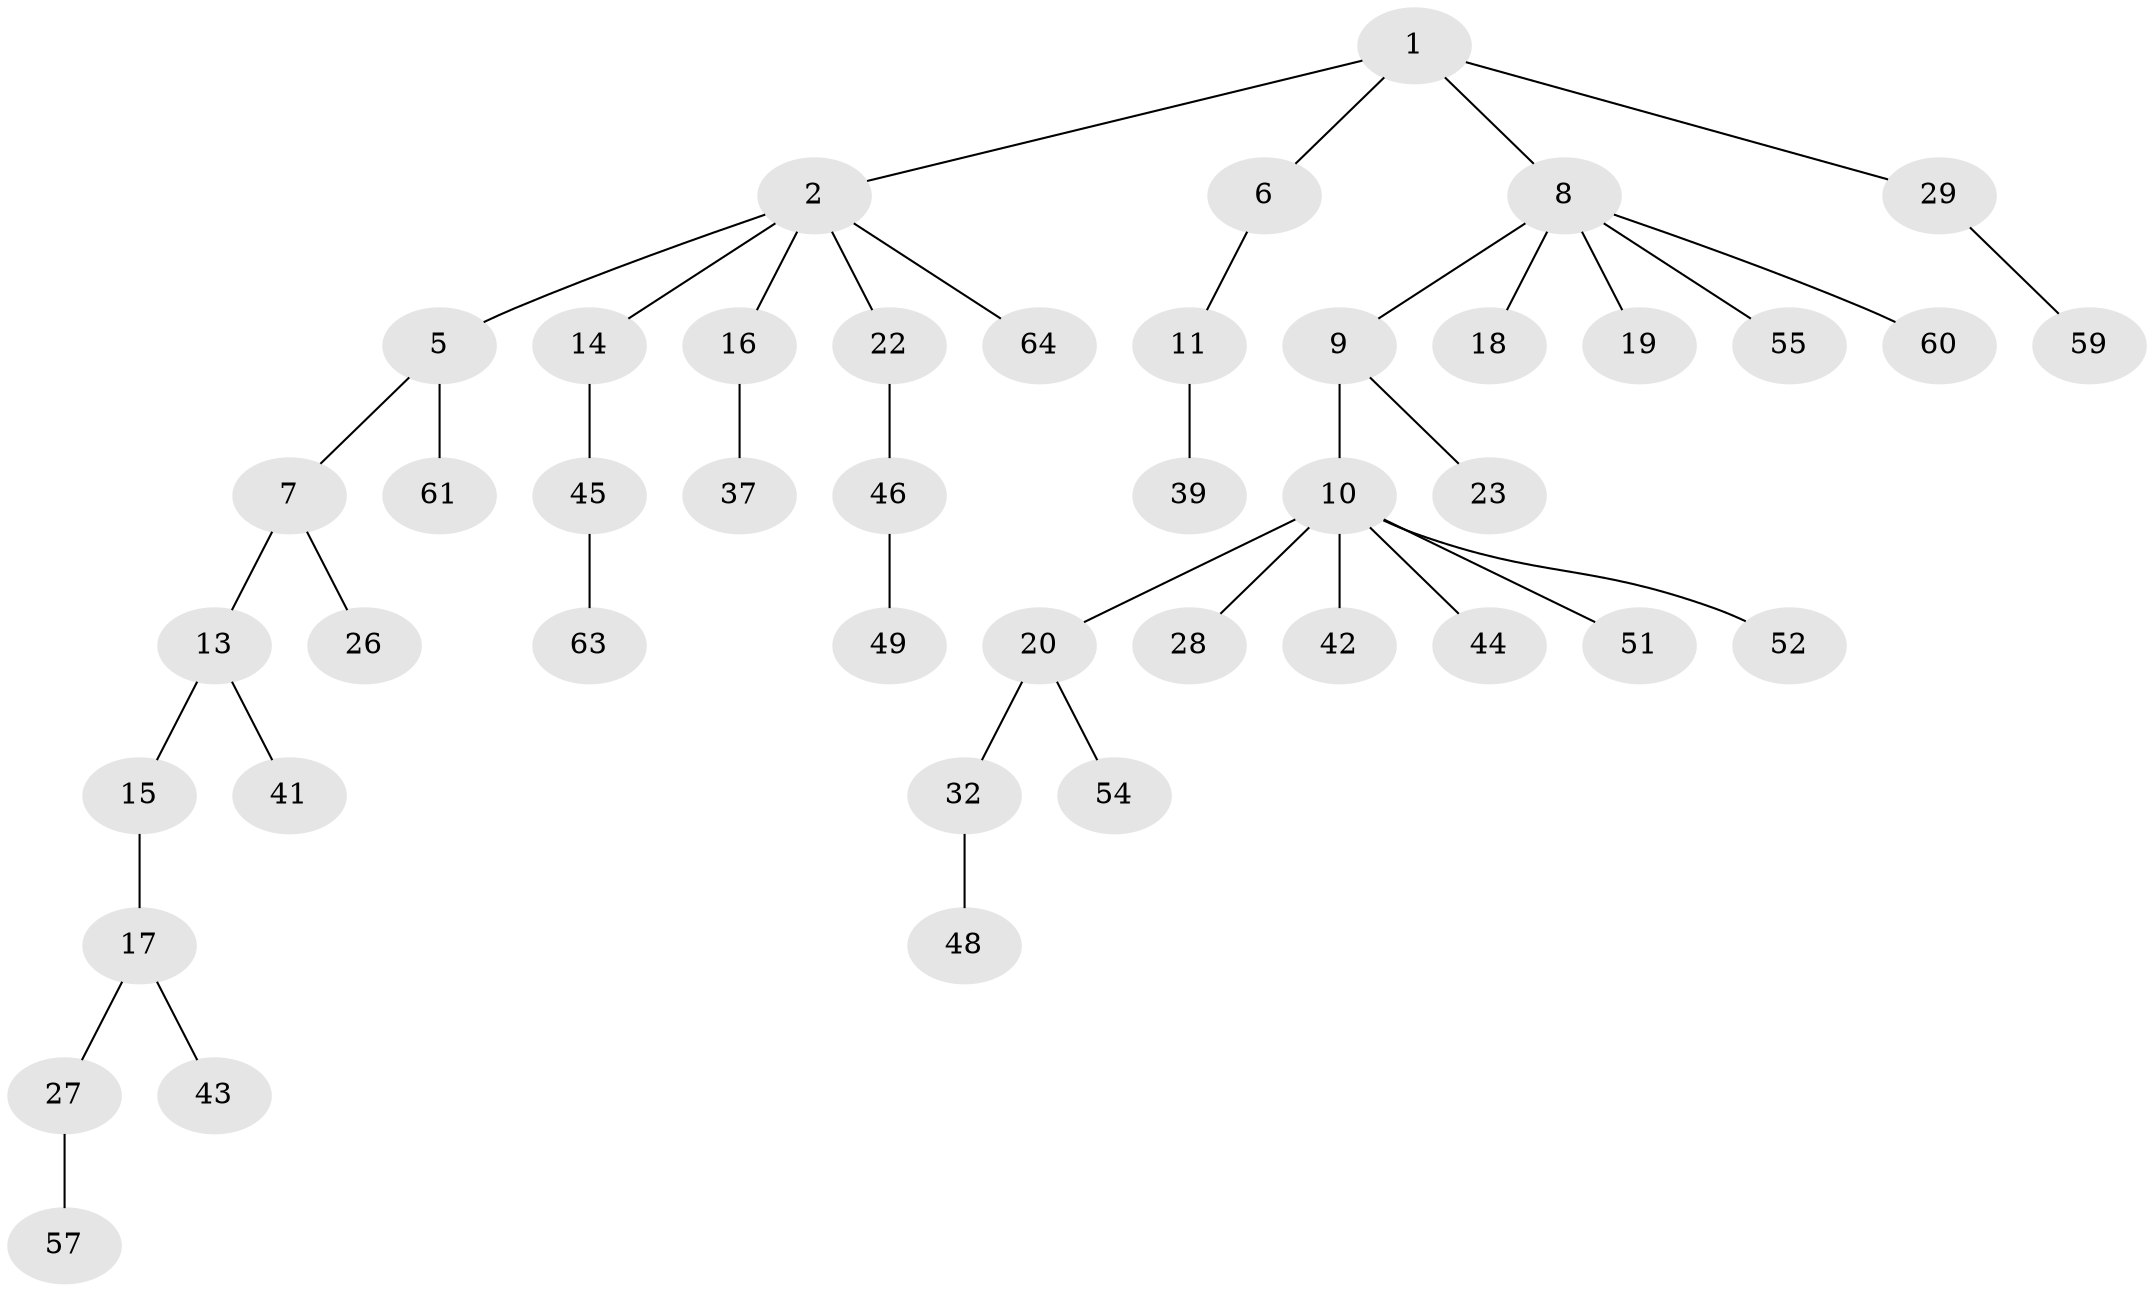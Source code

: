 // Generated by graph-tools (version 1.1) at 2025/24/03/03/25 07:24:05]
// undirected, 44 vertices, 43 edges
graph export_dot {
graph [start="1"]
  node [color=gray90,style=filled];
  1 [super="+4"];
  2 [super="+3"];
  5 [super="+21"];
  6 [super="+24"];
  7 [super="+35"];
  8 [super="+12"];
  9;
  10 [super="+40"];
  11 [super="+38"];
  13 [super="+65"];
  14 [super="+66"];
  15;
  16 [super="+47"];
  17 [super="+62"];
  18;
  19 [super="+31"];
  20 [super="+50"];
  22 [super="+30"];
  23 [super="+25"];
  26;
  27 [super="+33"];
  28;
  29 [super="+36"];
  32 [super="+34"];
  37;
  39 [super="+67"];
  41;
  42;
  43;
  44 [super="+56"];
  45 [super="+53"];
  46;
  48;
  49 [super="+58"];
  51;
  52;
  54;
  55;
  57;
  59;
  60;
  61;
  63;
  64;
  1 -- 2;
  1 -- 8;
  1 -- 29;
  1 -- 6;
  2 -- 22;
  2 -- 64;
  2 -- 16;
  2 -- 5;
  2 -- 14;
  5 -- 7;
  5 -- 61;
  6 -- 11;
  7 -- 13;
  7 -- 26;
  8 -- 9;
  8 -- 18;
  8 -- 19;
  8 -- 55;
  8 -- 60;
  9 -- 10;
  9 -- 23;
  10 -- 20;
  10 -- 28;
  10 -- 51;
  10 -- 52;
  10 -- 42;
  10 -- 44;
  11 -- 39;
  13 -- 15;
  13 -- 41;
  14 -- 45;
  15 -- 17;
  16 -- 37;
  17 -- 27;
  17 -- 43;
  20 -- 32;
  20 -- 54;
  22 -- 46;
  27 -- 57;
  29 -- 59;
  32 -- 48;
  45 -- 63;
  46 -- 49;
}

